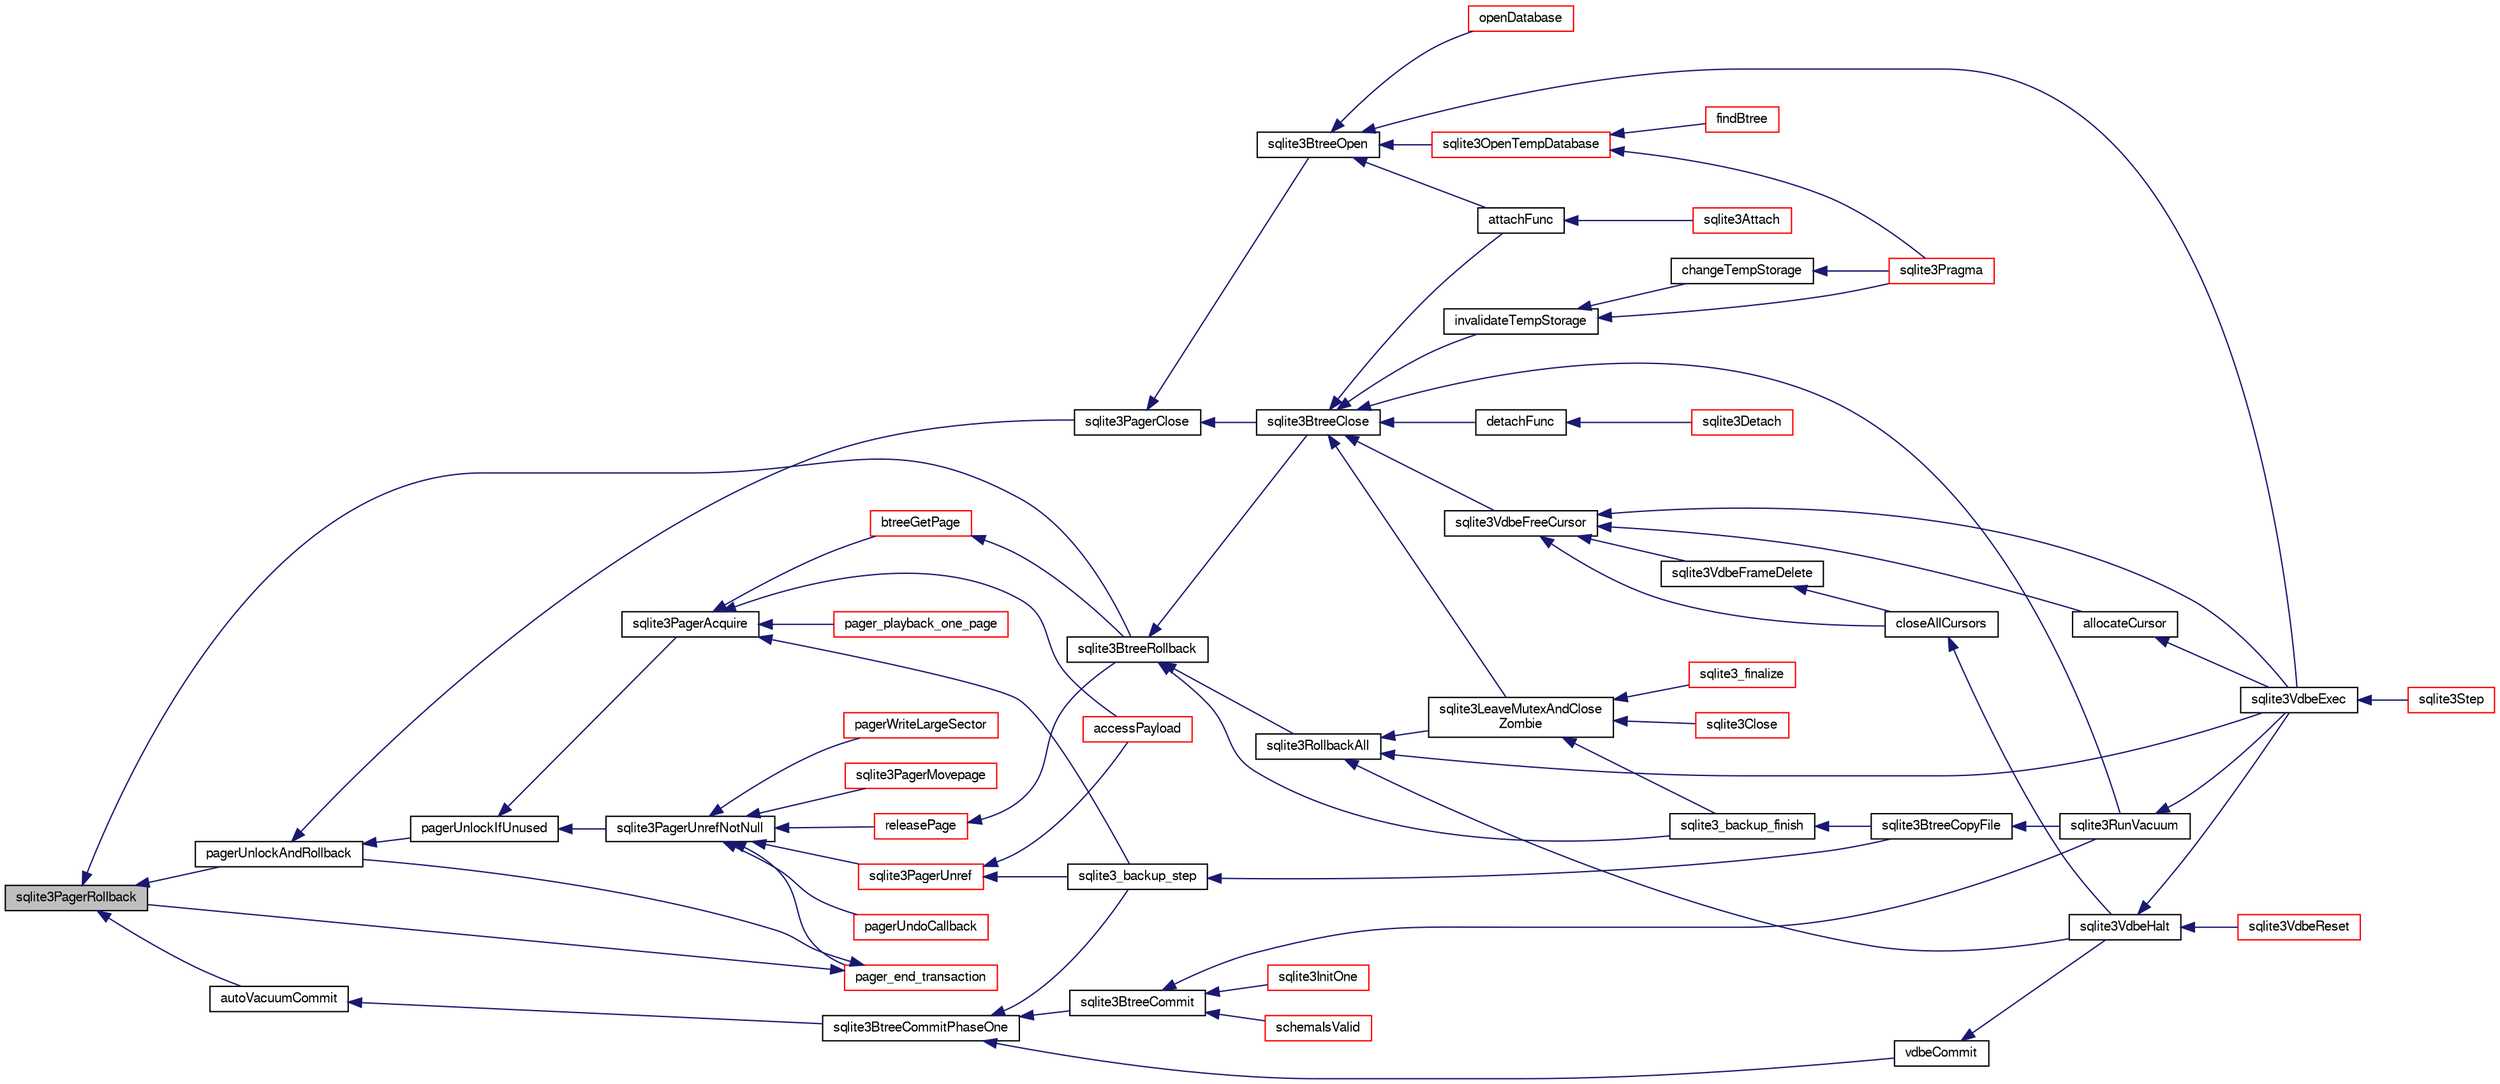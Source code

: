 digraph "sqlite3PagerRollback"
{
  edge [fontname="FreeSans",fontsize="10",labelfontname="FreeSans",labelfontsize="10"];
  node [fontname="FreeSans",fontsize="10",shape=record];
  rankdir="LR";
  Node636516 [label="sqlite3PagerRollback",height=0.2,width=0.4,color="black", fillcolor="grey75", style="filled", fontcolor="black"];
  Node636516 -> Node636517 [dir="back",color="midnightblue",fontsize="10",style="solid",fontname="FreeSans"];
  Node636517 [label="pagerUnlockAndRollback",height=0.2,width=0.4,color="black", fillcolor="white", style="filled",URL="$sqlite3_8c.html#a02d96b7bf62c3b13ba905d168914518c"];
  Node636517 -> Node636518 [dir="back",color="midnightblue",fontsize="10",style="solid",fontname="FreeSans"];
  Node636518 [label="sqlite3PagerClose",height=0.2,width=0.4,color="black", fillcolor="white", style="filled",URL="$sqlite3_8c.html#af94b1f96b60689fd09422cce2c85f53f"];
  Node636518 -> Node636519 [dir="back",color="midnightblue",fontsize="10",style="solid",fontname="FreeSans"];
  Node636519 [label="sqlite3BtreeOpen",height=0.2,width=0.4,color="black", fillcolor="white", style="filled",URL="$sqlite3_8c.html#a13dcb44dc34af6ce9d38de9c5aa975f9"];
  Node636519 -> Node636520 [dir="back",color="midnightblue",fontsize="10",style="solid",fontname="FreeSans"];
  Node636520 [label="sqlite3VdbeExec",height=0.2,width=0.4,color="black", fillcolor="white", style="filled",URL="$sqlite3_8c.html#a8ce40a614bdc56719c4d642b1e4dfb21"];
  Node636520 -> Node636521 [dir="back",color="midnightblue",fontsize="10",style="solid",fontname="FreeSans"];
  Node636521 [label="sqlite3Step",height=0.2,width=0.4,color="red", fillcolor="white", style="filled",URL="$sqlite3_8c.html#a3f2872e873e2758a4beedad1d5113554"];
  Node636519 -> Node636548 [dir="back",color="midnightblue",fontsize="10",style="solid",fontname="FreeSans"];
  Node636548 [label="attachFunc",height=0.2,width=0.4,color="black", fillcolor="white", style="filled",URL="$sqlite3_8c.html#a69cb751a7da501b9a0aa37e0d7c3eaf7"];
  Node636548 -> Node636549 [dir="back",color="midnightblue",fontsize="10",style="solid",fontname="FreeSans"];
  Node636549 [label="sqlite3Attach",height=0.2,width=0.4,color="red", fillcolor="white", style="filled",URL="$sqlite3_8c.html#ae0907fe0b43cc1b4c7e6a16213e8546f"];
  Node636519 -> Node636781 [dir="back",color="midnightblue",fontsize="10",style="solid",fontname="FreeSans"];
  Node636781 [label="sqlite3OpenTempDatabase",height=0.2,width=0.4,color="red", fillcolor="white", style="filled",URL="$sqlite3_8c.html#aaf3088380b731428b72d3b5777f93755"];
  Node636781 -> Node636725 [dir="back",color="midnightblue",fontsize="10",style="solid",fontname="FreeSans"];
  Node636725 [label="findBtree",height=0.2,width=0.4,color="red", fillcolor="white", style="filled",URL="$sqlite3_8c.html#ab4ee5743b77efd7f8832bf0b9315f973"];
  Node636781 -> Node636598 [dir="back",color="midnightblue",fontsize="10",style="solid",fontname="FreeSans"];
  Node636598 [label="sqlite3Pragma",height=0.2,width=0.4,color="red", fillcolor="white", style="filled",URL="$sqlite3_8c.html#a111391370f58f8e6a6eca51fd34d62ed"];
  Node636519 -> Node636755 [dir="back",color="midnightblue",fontsize="10",style="solid",fontname="FreeSans"];
  Node636755 [label="openDatabase",height=0.2,width=0.4,color="red", fillcolor="white", style="filled",URL="$sqlite3_8c.html#a6a9c3bc3a64234e863413f41db473758"];
  Node636518 -> Node636786 [dir="back",color="midnightblue",fontsize="10",style="solid",fontname="FreeSans"];
  Node636786 [label="sqlite3BtreeClose",height=0.2,width=0.4,color="black", fillcolor="white", style="filled",URL="$sqlite3_8c.html#a729b65009b66a99200496b09c124df01"];
  Node636786 -> Node636787 [dir="back",color="midnightblue",fontsize="10",style="solid",fontname="FreeSans"];
  Node636787 [label="sqlite3VdbeFreeCursor",height=0.2,width=0.4,color="black", fillcolor="white", style="filled",URL="$sqlite3_8c.html#a0f9084083e1d0639708934630f33d6ef"];
  Node636787 -> Node636788 [dir="back",color="midnightblue",fontsize="10",style="solid",fontname="FreeSans"];
  Node636788 [label="sqlite3VdbeFrameDelete",height=0.2,width=0.4,color="black", fillcolor="white", style="filled",URL="$sqlite3_8c.html#adb3773fdfb1685857e28891f76365900"];
  Node636788 -> Node636789 [dir="back",color="midnightblue",fontsize="10",style="solid",fontname="FreeSans"];
  Node636789 [label="closeAllCursors",height=0.2,width=0.4,color="black", fillcolor="white", style="filled",URL="$sqlite3_8c.html#af1ac189735864dd6989a8c5af4557547"];
  Node636789 -> Node636739 [dir="back",color="midnightblue",fontsize="10",style="solid",fontname="FreeSans"];
  Node636739 [label="sqlite3VdbeHalt",height=0.2,width=0.4,color="black", fillcolor="white", style="filled",URL="$sqlite3_8c.html#a8d1d99703d999190fbc35ecc981cb709"];
  Node636739 -> Node636740 [dir="back",color="midnightblue",fontsize="10",style="solid",fontname="FreeSans"];
  Node636740 [label="sqlite3VdbeReset",height=0.2,width=0.4,color="red", fillcolor="white", style="filled",URL="$sqlite3_8c.html#a315a913742f7267f90d46d41446353b1"];
  Node636739 -> Node636520 [dir="back",color="midnightblue",fontsize="10",style="solid",fontname="FreeSans"];
  Node636787 -> Node636789 [dir="back",color="midnightblue",fontsize="10",style="solid",fontname="FreeSans"];
  Node636787 -> Node636790 [dir="back",color="midnightblue",fontsize="10",style="solid",fontname="FreeSans"];
  Node636790 [label="allocateCursor",height=0.2,width=0.4,color="black", fillcolor="white", style="filled",URL="$sqlite3_8c.html#a5083c054ea81802294e539b00a57aad4"];
  Node636790 -> Node636520 [dir="back",color="midnightblue",fontsize="10",style="solid",fontname="FreeSans"];
  Node636787 -> Node636520 [dir="back",color="midnightblue",fontsize="10",style="solid",fontname="FreeSans"];
  Node636786 -> Node636548 [dir="back",color="midnightblue",fontsize="10",style="solid",fontname="FreeSans"];
  Node636786 -> Node636735 [dir="back",color="midnightblue",fontsize="10",style="solid",fontname="FreeSans"];
  Node636735 [label="detachFunc",height=0.2,width=0.4,color="black", fillcolor="white", style="filled",URL="$sqlite3_8c.html#a2b3dd04cb87abd088926ab0082a60b77"];
  Node636735 -> Node636592 [dir="back",color="midnightblue",fontsize="10",style="solid",fontname="FreeSans"];
  Node636592 [label="sqlite3Detach",height=0.2,width=0.4,color="red", fillcolor="white", style="filled",URL="$sqlite3_8c.html#ab1a5a0b01c7560aef5e0b8603a68747d"];
  Node636786 -> Node636736 [dir="back",color="midnightblue",fontsize="10",style="solid",fontname="FreeSans"];
  Node636736 [label="invalidateTempStorage",height=0.2,width=0.4,color="black", fillcolor="white", style="filled",URL="$sqlite3_8c.html#a759777a1eb3c3e96a5af94932b39e69a"];
  Node636736 -> Node636737 [dir="back",color="midnightblue",fontsize="10",style="solid",fontname="FreeSans"];
  Node636737 [label="changeTempStorage",height=0.2,width=0.4,color="black", fillcolor="white", style="filled",URL="$sqlite3_8c.html#abd43abe0a0959a45c786b9865ed52904"];
  Node636737 -> Node636598 [dir="back",color="midnightblue",fontsize="10",style="solid",fontname="FreeSans"];
  Node636736 -> Node636598 [dir="back",color="midnightblue",fontsize="10",style="solid",fontname="FreeSans"];
  Node636786 -> Node636706 [dir="back",color="midnightblue",fontsize="10",style="solid",fontname="FreeSans"];
  Node636706 [label="sqlite3RunVacuum",height=0.2,width=0.4,color="black", fillcolor="white", style="filled",URL="$sqlite3_8c.html#a5e83ddc7b3e7e8e79ad5d1fc92de1d2f"];
  Node636706 -> Node636520 [dir="back",color="midnightblue",fontsize="10",style="solid",fontname="FreeSans"];
  Node636786 -> Node636749 [dir="back",color="midnightblue",fontsize="10",style="solid",fontname="FreeSans"];
  Node636749 [label="sqlite3LeaveMutexAndClose\lZombie",height=0.2,width=0.4,color="black", fillcolor="white", style="filled",URL="$sqlite3_8c.html#afe3a37c29dcb0fe9fc15fe07a3976f59"];
  Node636749 -> Node636750 [dir="back",color="midnightblue",fontsize="10",style="solid",fontname="FreeSans"];
  Node636750 [label="sqlite3_backup_finish",height=0.2,width=0.4,color="black", fillcolor="white", style="filled",URL="$sqlite3_8h.html#a176857dd58d99be53b6d7305533e0048"];
  Node636750 -> Node636734 [dir="back",color="midnightblue",fontsize="10",style="solid",fontname="FreeSans"];
  Node636734 [label="sqlite3BtreeCopyFile",height=0.2,width=0.4,color="black", fillcolor="white", style="filled",URL="$sqlite3_8c.html#a4d9e19a79f0d5c1dfcef0bd137ae83f9"];
  Node636734 -> Node636706 [dir="back",color="midnightblue",fontsize="10",style="solid",fontname="FreeSans"];
  Node636749 -> Node636742 [dir="back",color="midnightblue",fontsize="10",style="solid",fontname="FreeSans"];
  Node636742 [label="sqlite3_finalize",height=0.2,width=0.4,color="red", fillcolor="white", style="filled",URL="$sqlite3_8h.html#a801195c0f771d40bb4be1e40f3b88945"];
  Node636749 -> Node636751 [dir="back",color="midnightblue",fontsize="10",style="solid",fontname="FreeSans"];
  Node636751 [label="sqlite3Close",height=0.2,width=0.4,color="red", fillcolor="white", style="filled",URL="$sqlite3_8c.html#aa9f2e73837bba8d721dbde0964ffce11"];
  Node636517 -> Node636791 [dir="back",color="midnightblue",fontsize="10",style="solid",fontname="FreeSans"];
  Node636791 [label="pagerUnlockIfUnused",height=0.2,width=0.4,color="black", fillcolor="white", style="filled",URL="$sqlite3_8c.html#abf547f4276efb6f10262f7fde1e4d065"];
  Node636791 -> Node636792 [dir="back",color="midnightblue",fontsize="10",style="solid",fontname="FreeSans"];
  Node636792 [label="sqlite3PagerAcquire",height=0.2,width=0.4,color="black", fillcolor="white", style="filled",URL="$sqlite3_8c.html#a22a53daafd2bd778cda390312651f994"];
  Node636792 -> Node636793 [dir="back",color="midnightblue",fontsize="10",style="solid",fontname="FreeSans"];
  Node636793 [label="pager_playback_one_page",height=0.2,width=0.4,color="red", fillcolor="white", style="filled",URL="$sqlite3_8c.html#adfca1dee9939482792fe2b4ed982d00e"];
  Node636792 -> Node636804 [dir="back",color="midnightblue",fontsize="10",style="solid",fontname="FreeSans"];
  Node636804 [label="btreeGetPage",height=0.2,width=0.4,color="red", fillcolor="white", style="filled",URL="$sqlite3_8c.html#ac59679e30ceb0190614fbd19a7feb6de"];
  Node636804 -> Node636843 [dir="back",color="midnightblue",fontsize="10",style="solid",fontname="FreeSans"];
  Node636843 [label="sqlite3BtreeRollback",height=0.2,width=0.4,color="black", fillcolor="white", style="filled",URL="$sqlite3_8c.html#a317473acdafdd688385c8954f09de186"];
  Node636843 -> Node636786 [dir="back",color="midnightblue",fontsize="10",style="solid",fontname="FreeSans"];
  Node636843 -> Node636750 [dir="back",color="midnightblue",fontsize="10",style="solid",fontname="FreeSans"];
  Node636843 -> Node636738 [dir="back",color="midnightblue",fontsize="10",style="solid",fontname="FreeSans"];
  Node636738 [label="sqlite3RollbackAll",height=0.2,width=0.4,color="black", fillcolor="white", style="filled",URL="$sqlite3_8c.html#ad902dd388d73208539f557962e3fe6bb"];
  Node636738 -> Node636739 [dir="back",color="midnightblue",fontsize="10",style="solid",fontname="FreeSans"];
  Node636738 -> Node636520 [dir="back",color="midnightblue",fontsize="10",style="solid",fontname="FreeSans"];
  Node636738 -> Node636749 [dir="back",color="midnightblue",fontsize="10",style="solid",fontname="FreeSans"];
  Node636792 -> Node636845 [dir="back",color="midnightblue",fontsize="10",style="solid",fontname="FreeSans"];
  Node636845 [label="accessPayload",height=0.2,width=0.4,color="red", fillcolor="white", style="filled",URL="$sqlite3_8c.html#acf70e6d3cb6afd54d677b3dffb6959d2"];
  Node636792 -> Node636733 [dir="back",color="midnightblue",fontsize="10",style="solid",fontname="FreeSans"];
  Node636733 [label="sqlite3_backup_step",height=0.2,width=0.4,color="black", fillcolor="white", style="filled",URL="$sqlite3_8h.html#a1699b75e98d082eebc465a9e64c35269"];
  Node636733 -> Node636734 [dir="back",color="midnightblue",fontsize="10",style="solid",fontname="FreeSans"];
  Node636791 -> Node636864 [dir="back",color="midnightblue",fontsize="10",style="solid",fontname="FreeSans"];
  Node636864 [label="sqlite3PagerUnrefNotNull",height=0.2,width=0.4,color="black", fillcolor="white", style="filled",URL="$sqlite3_8c.html#a4b314f96f09f5c68c94672e420e31ab9"];
  Node636864 -> Node636865 [dir="back",color="midnightblue",fontsize="10",style="solid",fontname="FreeSans"];
  Node636865 [label="pager_end_transaction",height=0.2,width=0.4,color="red", fillcolor="white", style="filled",URL="$sqlite3_8c.html#a0814e2cfab386b1e3ba74528870339fe"];
  Node636865 -> Node636517 [dir="back",color="midnightblue",fontsize="10",style="solid",fontname="FreeSans"];
  Node636865 -> Node636516 [dir="back",color="midnightblue",fontsize="10",style="solid",fontname="FreeSans"];
  Node636864 -> Node636868 [dir="back",color="midnightblue",fontsize="10",style="solid",fontname="FreeSans"];
  Node636868 [label="pagerUndoCallback",height=0.2,width=0.4,color="red", fillcolor="white", style="filled",URL="$sqlite3_8c.html#aca578b7eaed97dbbc2219eb67e1de24f"];
  Node636864 -> Node636870 [dir="back",color="midnightblue",fontsize="10",style="solid",fontname="FreeSans"];
  Node636870 [label="sqlite3PagerUnref",height=0.2,width=0.4,color="red", fillcolor="white", style="filled",URL="$sqlite3_8c.html#aa9d040b7f24a8a5d99bf96863b52cd15"];
  Node636870 -> Node636845 [dir="back",color="midnightblue",fontsize="10",style="solid",fontname="FreeSans"];
  Node636870 -> Node636733 [dir="back",color="midnightblue",fontsize="10",style="solid",fontname="FreeSans"];
  Node636864 -> Node636887 [dir="back",color="midnightblue",fontsize="10",style="solid",fontname="FreeSans"];
  Node636887 [label="pagerWriteLargeSector",height=0.2,width=0.4,color="red", fillcolor="white", style="filled",URL="$sqlite3_8c.html#a06334f0cc1c2dc95ffe29c2359928b92"];
  Node636864 -> Node636889 [dir="back",color="midnightblue",fontsize="10",style="solid",fontname="FreeSans"];
  Node636889 [label="sqlite3PagerMovepage",height=0.2,width=0.4,color="red", fillcolor="white", style="filled",URL="$sqlite3_8c.html#a8cdedc7a185709301f12c4d7b305aa1e"];
  Node636864 -> Node636894 [dir="back",color="midnightblue",fontsize="10",style="solid",fontname="FreeSans"];
  Node636894 [label="releasePage",height=0.2,width=0.4,color="red", fillcolor="white", style="filled",URL="$sqlite3_8c.html#a92c6fb14f9bcf117440c35116c26d6c4"];
  Node636894 -> Node636843 [dir="back",color="midnightblue",fontsize="10",style="solid",fontname="FreeSans"];
  Node636516 -> Node636837 [dir="back",color="midnightblue",fontsize="10",style="solid",fontname="FreeSans"];
  Node636837 [label="autoVacuumCommit",height=0.2,width=0.4,color="black", fillcolor="white", style="filled",URL="$sqlite3_8c.html#a809d22c6311135ae3048adf41febaef0"];
  Node636837 -> Node636838 [dir="back",color="midnightblue",fontsize="10",style="solid",fontname="FreeSans"];
  Node636838 [label="sqlite3BtreeCommitPhaseOne",height=0.2,width=0.4,color="black", fillcolor="white", style="filled",URL="$sqlite3_8c.html#ae266cba101e64ad99a166f237532e262"];
  Node636838 -> Node636839 [dir="back",color="midnightblue",fontsize="10",style="solid",fontname="FreeSans"];
  Node636839 [label="sqlite3BtreeCommit",height=0.2,width=0.4,color="black", fillcolor="white", style="filled",URL="$sqlite3_8c.html#a8e56ab314556935f9f73080147d26419"];
  Node636839 -> Node636546 [dir="back",color="midnightblue",fontsize="10",style="solid",fontname="FreeSans"];
  Node636546 [label="sqlite3InitOne",height=0.2,width=0.4,color="red", fillcolor="white", style="filled",URL="$sqlite3_8c.html#ac4318b25df65269906b0379251fe9b85"];
  Node636839 -> Node636731 [dir="back",color="midnightblue",fontsize="10",style="solid",fontname="FreeSans"];
  Node636731 [label="schemaIsValid",height=0.2,width=0.4,color="red", fillcolor="white", style="filled",URL="$sqlite3_8c.html#a7c466fe28e7ca6f46b8bf72c46d9738d"];
  Node636839 -> Node636706 [dir="back",color="midnightblue",fontsize="10",style="solid",fontname="FreeSans"];
  Node636838 -> Node636733 [dir="back",color="midnightblue",fontsize="10",style="solid",fontname="FreeSans"];
  Node636838 -> Node636840 [dir="back",color="midnightblue",fontsize="10",style="solid",fontname="FreeSans"];
  Node636840 [label="vdbeCommit",height=0.2,width=0.4,color="black", fillcolor="white", style="filled",URL="$sqlite3_8c.html#a5d7f1e0625451b987728f600cfe1b92d"];
  Node636840 -> Node636739 [dir="back",color="midnightblue",fontsize="10",style="solid",fontname="FreeSans"];
  Node636516 -> Node636843 [dir="back",color="midnightblue",fontsize="10",style="solid",fontname="FreeSans"];
}

